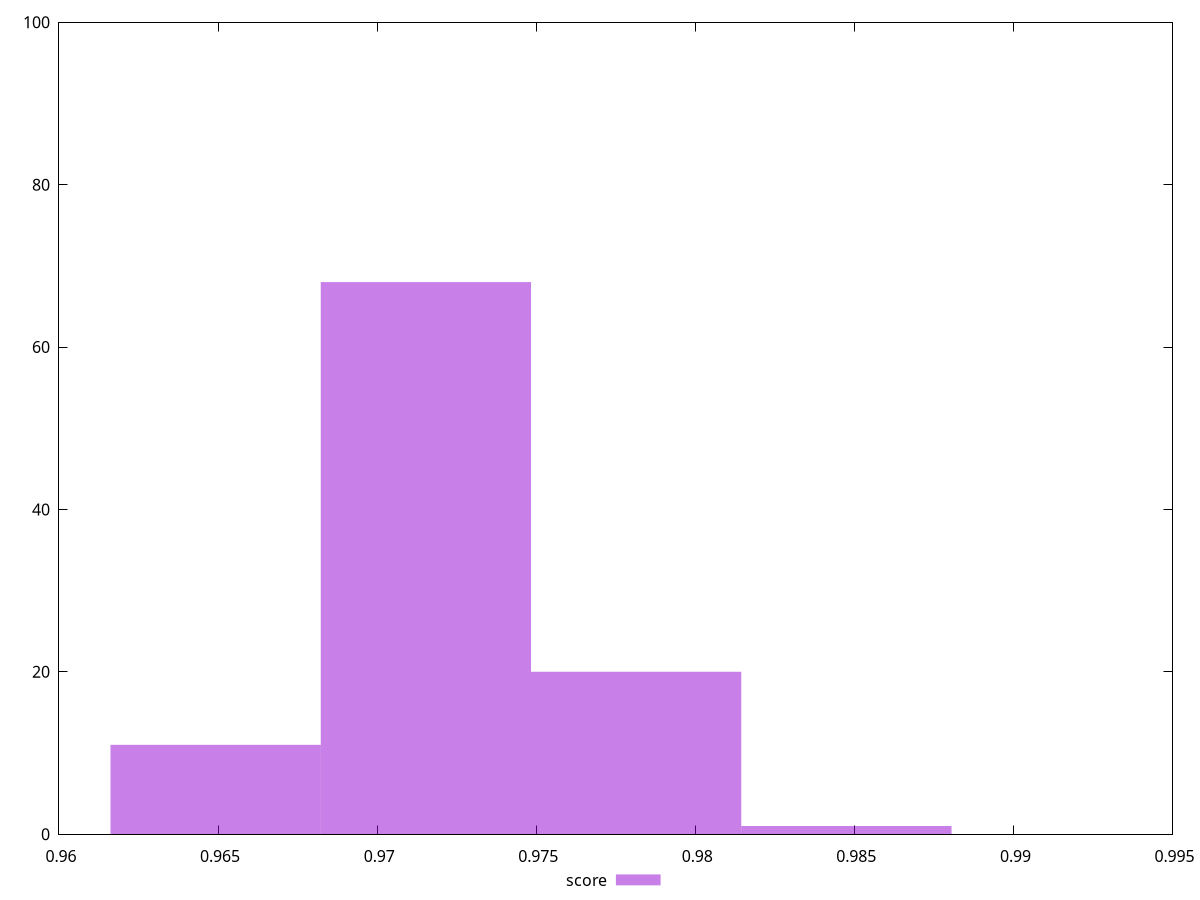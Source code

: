 reset
set terminal svg size 640, 490 enhanced background rgb 'white'
set output "reprap/speed-index/samples/pages+cached+noexternal+noimg/score/histogram.svg"

$score <<EOF
0.9715322292509048 68
0.9781412920349245 20
0.964923166466885 11
0.9847503548189442 1
EOF

set key outside below
set boxwidth 0.00660906278401976
set yrange [0:100]
set style fill transparent solid 0.5 noborder

plot \
  $score title "score" with boxes, \


reset